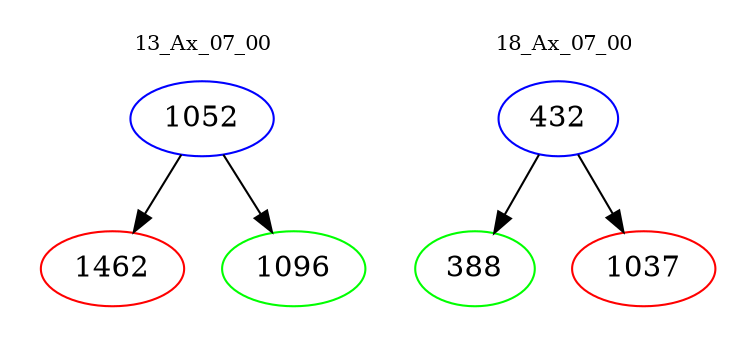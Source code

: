 digraph{
subgraph cluster_0 {
color = white
label = "13_Ax_07_00";
fontsize=10;
T0_1052 [label="1052", color="blue"]
T0_1052 -> T0_1462 [color="black"]
T0_1462 [label="1462", color="red"]
T0_1052 -> T0_1096 [color="black"]
T0_1096 [label="1096", color="green"]
}
subgraph cluster_1 {
color = white
label = "18_Ax_07_00";
fontsize=10;
T1_432 [label="432", color="blue"]
T1_432 -> T1_388 [color="black"]
T1_388 [label="388", color="green"]
T1_432 -> T1_1037 [color="black"]
T1_1037 [label="1037", color="red"]
}
}
